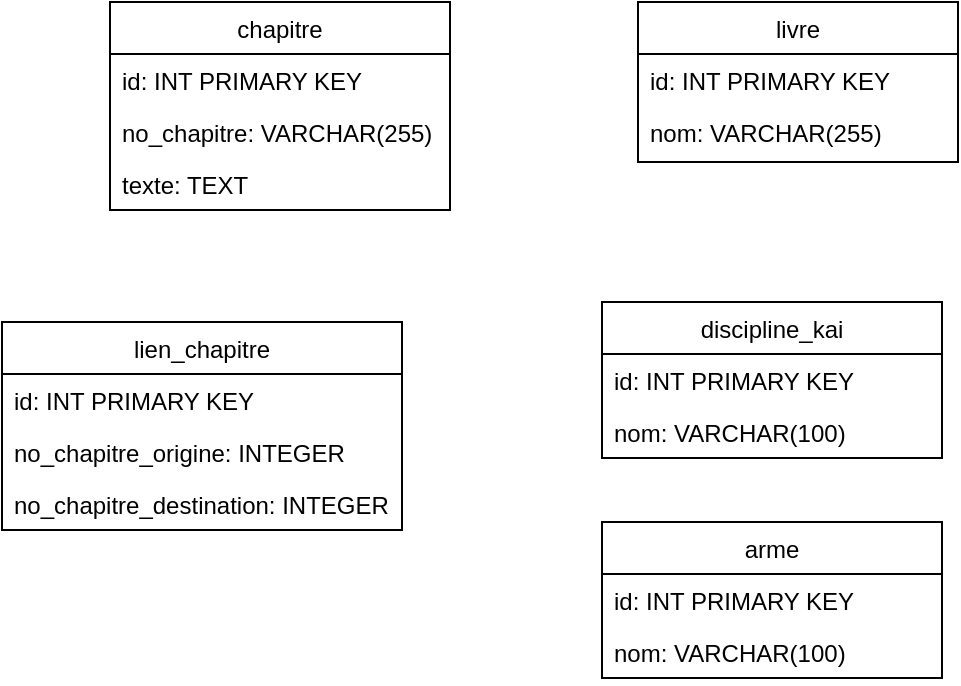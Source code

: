 <mxfile version="20.3.0" type="device"><diagram id="C5RBs43oDa-KdzZeNtuy" name="Page-1"><mxGraphModel dx="1038" dy="659" grid="1" gridSize="10" guides="1" tooltips="1" connect="1" arrows="1" fold="1" page="1" pageScale="1" pageWidth="827" pageHeight="1169" math="0" shadow="0"><root><mxCell id="WIyWlLk6GJQsqaUBKTNV-0"/><mxCell id="WIyWlLk6GJQsqaUBKTNV-1" parent="WIyWlLk6GJQsqaUBKTNV-0"/><mxCell id="zkfFHV4jXpPFQw0GAbJ--17" value="livre" style="swimlane;fontStyle=0;align=center;verticalAlign=top;childLayout=stackLayout;horizontal=1;startSize=26;horizontalStack=0;resizeParent=1;resizeLast=0;collapsible=1;marginBottom=0;rounded=0;shadow=0;strokeWidth=1;" parent="WIyWlLk6GJQsqaUBKTNV-1" vertex="1"><mxGeometry x="508" y="120" width="160" height="80" as="geometry"><mxRectangle x="550" y="140" width="160" height="26" as="alternateBounds"/></mxGeometry></mxCell><mxCell id="zkfFHV4jXpPFQw0GAbJ--18" value="id: INT PRIMARY KEY" style="text;align=left;verticalAlign=top;spacingLeft=4;spacingRight=4;overflow=hidden;rotatable=0;points=[[0,0.5],[1,0.5]];portConstraint=eastwest;" parent="zkfFHV4jXpPFQw0GAbJ--17" vertex="1"><mxGeometry y="26" width="160" height="26" as="geometry"/></mxCell><mxCell id="zkfFHV4jXpPFQw0GAbJ--25" value="nom: VARCHAR(255)" style="text;align=left;verticalAlign=top;spacingLeft=4;spacingRight=4;overflow=hidden;rotatable=0;points=[[0,0.5],[1,0.5]];portConstraint=eastwest;" parent="zkfFHV4jXpPFQw0GAbJ--17" vertex="1"><mxGeometry y="52" width="160" height="26" as="geometry"/></mxCell><mxCell id="Tq5CYdEnEpSE3hcBUc5O-0" value="chapitre" style="swimlane;fontStyle=0;align=center;verticalAlign=top;childLayout=stackLayout;horizontal=1;startSize=26;horizontalStack=0;resizeParent=1;resizeLast=0;collapsible=1;marginBottom=0;rounded=0;shadow=0;strokeWidth=1;" vertex="1" parent="WIyWlLk6GJQsqaUBKTNV-1"><mxGeometry x="244" y="120" width="170" height="104" as="geometry"><mxRectangle x="550" y="140" width="160" height="26" as="alternateBounds"/></mxGeometry></mxCell><mxCell id="Tq5CYdEnEpSE3hcBUc5O-1" value="id: INT PRIMARY KEY" style="text;align=left;verticalAlign=top;spacingLeft=4;spacingRight=4;overflow=hidden;rotatable=0;points=[[0,0.5],[1,0.5]];portConstraint=eastwest;" vertex="1" parent="Tq5CYdEnEpSE3hcBUc5O-0"><mxGeometry y="26" width="170" height="26" as="geometry"/></mxCell><mxCell id="Tq5CYdEnEpSE3hcBUc5O-2" value="no_chapitre: VARCHAR(255)" style="text;align=left;verticalAlign=top;spacingLeft=4;spacingRight=4;overflow=hidden;rotatable=0;points=[[0,0.5],[1,0.5]];portConstraint=eastwest;" vertex="1" parent="Tq5CYdEnEpSE3hcBUc5O-0"><mxGeometry y="52" width="170" height="26" as="geometry"/></mxCell><mxCell id="Tq5CYdEnEpSE3hcBUc5O-3" value="texte: TEXT" style="text;align=left;verticalAlign=top;spacingLeft=4;spacingRight=4;overflow=hidden;rotatable=0;points=[[0,0.5],[1,0.5]];portConstraint=eastwest;" vertex="1" parent="Tq5CYdEnEpSE3hcBUc5O-0"><mxGeometry y="78" width="170" height="26" as="geometry"/></mxCell><mxCell id="Tq5CYdEnEpSE3hcBUc5O-4" value="lien_chapitre" style="swimlane;fontStyle=0;align=center;verticalAlign=top;childLayout=stackLayout;horizontal=1;startSize=26;horizontalStack=0;resizeParent=1;resizeLast=0;collapsible=1;marginBottom=0;rounded=0;shadow=0;strokeWidth=1;" vertex="1" parent="WIyWlLk6GJQsqaUBKTNV-1"><mxGeometry x="190" y="280" width="200" height="104" as="geometry"><mxRectangle x="550" y="140" width="160" height="26" as="alternateBounds"/></mxGeometry></mxCell><mxCell id="Tq5CYdEnEpSE3hcBUc5O-5" value="id: INT PRIMARY KEY" style="text;align=left;verticalAlign=top;spacingLeft=4;spacingRight=4;overflow=hidden;rotatable=0;points=[[0,0.5],[1,0.5]];portConstraint=eastwest;" vertex="1" parent="Tq5CYdEnEpSE3hcBUc5O-4"><mxGeometry y="26" width="200" height="26" as="geometry"/></mxCell><mxCell id="Tq5CYdEnEpSE3hcBUc5O-6" value="no_chapitre_origine: INTEGER" style="text;align=left;verticalAlign=top;spacingLeft=4;spacingRight=4;overflow=hidden;rotatable=0;points=[[0,0.5],[1,0.5]];portConstraint=eastwest;" vertex="1" parent="Tq5CYdEnEpSE3hcBUc5O-4"><mxGeometry y="52" width="200" height="26" as="geometry"/></mxCell><mxCell id="Tq5CYdEnEpSE3hcBUc5O-7" value="no_chapitre_destination: INTEGER" style="text;align=left;verticalAlign=top;spacingLeft=4;spacingRight=4;overflow=hidden;rotatable=0;points=[[0,0.5],[1,0.5]];portConstraint=eastwest;" vertex="1" parent="Tq5CYdEnEpSE3hcBUc5O-4"><mxGeometry y="78" width="200" height="26" as="geometry"/></mxCell><mxCell id="Tq5CYdEnEpSE3hcBUc5O-8" value="discipline_kai" style="swimlane;fontStyle=0;align=center;verticalAlign=top;childLayout=stackLayout;horizontal=1;startSize=26;horizontalStack=0;resizeParent=1;resizeLast=0;collapsible=1;marginBottom=0;rounded=0;shadow=0;strokeWidth=1;" vertex="1" parent="WIyWlLk6GJQsqaUBKTNV-1"><mxGeometry x="490" y="270" width="170" height="78" as="geometry"><mxRectangle x="550" y="140" width="160" height="26" as="alternateBounds"/></mxGeometry></mxCell><mxCell id="Tq5CYdEnEpSE3hcBUc5O-9" value="id: INT PRIMARY KEY" style="text;align=left;verticalAlign=top;spacingLeft=4;spacingRight=4;overflow=hidden;rotatable=0;points=[[0,0.5],[1,0.5]];portConstraint=eastwest;" vertex="1" parent="Tq5CYdEnEpSE3hcBUc5O-8"><mxGeometry y="26" width="170" height="26" as="geometry"/></mxCell><mxCell id="Tq5CYdEnEpSE3hcBUc5O-10" value="nom: VARCHAR(100)" style="text;align=left;verticalAlign=top;spacingLeft=4;spacingRight=4;overflow=hidden;rotatable=0;points=[[0,0.5],[1,0.5]];portConstraint=eastwest;" vertex="1" parent="Tq5CYdEnEpSE3hcBUc5O-8"><mxGeometry y="52" width="170" height="26" as="geometry"/></mxCell><mxCell id="Tq5CYdEnEpSE3hcBUc5O-12" value="arme" style="swimlane;fontStyle=0;align=center;verticalAlign=top;childLayout=stackLayout;horizontal=1;startSize=26;horizontalStack=0;resizeParent=1;resizeLast=0;collapsible=1;marginBottom=0;rounded=0;shadow=0;strokeWidth=1;" vertex="1" parent="WIyWlLk6GJQsqaUBKTNV-1"><mxGeometry x="490" y="380" width="170" height="78" as="geometry"><mxRectangle x="550" y="140" width="160" height="26" as="alternateBounds"/></mxGeometry></mxCell><mxCell id="Tq5CYdEnEpSE3hcBUc5O-13" value="id: INT PRIMARY KEY" style="text;align=left;verticalAlign=top;spacingLeft=4;spacingRight=4;overflow=hidden;rotatable=0;points=[[0,0.5],[1,0.5]];portConstraint=eastwest;" vertex="1" parent="Tq5CYdEnEpSE3hcBUc5O-12"><mxGeometry y="26" width="170" height="26" as="geometry"/></mxCell><mxCell id="Tq5CYdEnEpSE3hcBUc5O-14" value="nom: VARCHAR(100)" style="text;align=left;verticalAlign=top;spacingLeft=4;spacingRight=4;overflow=hidden;rotatable=0;points=[[0,0.5],[1,0.5]];portConstraint=eastwest;" vertex="1" parent="Tq5CYdEnEpSE3hcBUc5O-12"><mxGeometry y="52" width="170" height="26" as="geometry"/></mxCell></root></mxGraphModel></diagram></mxfile>